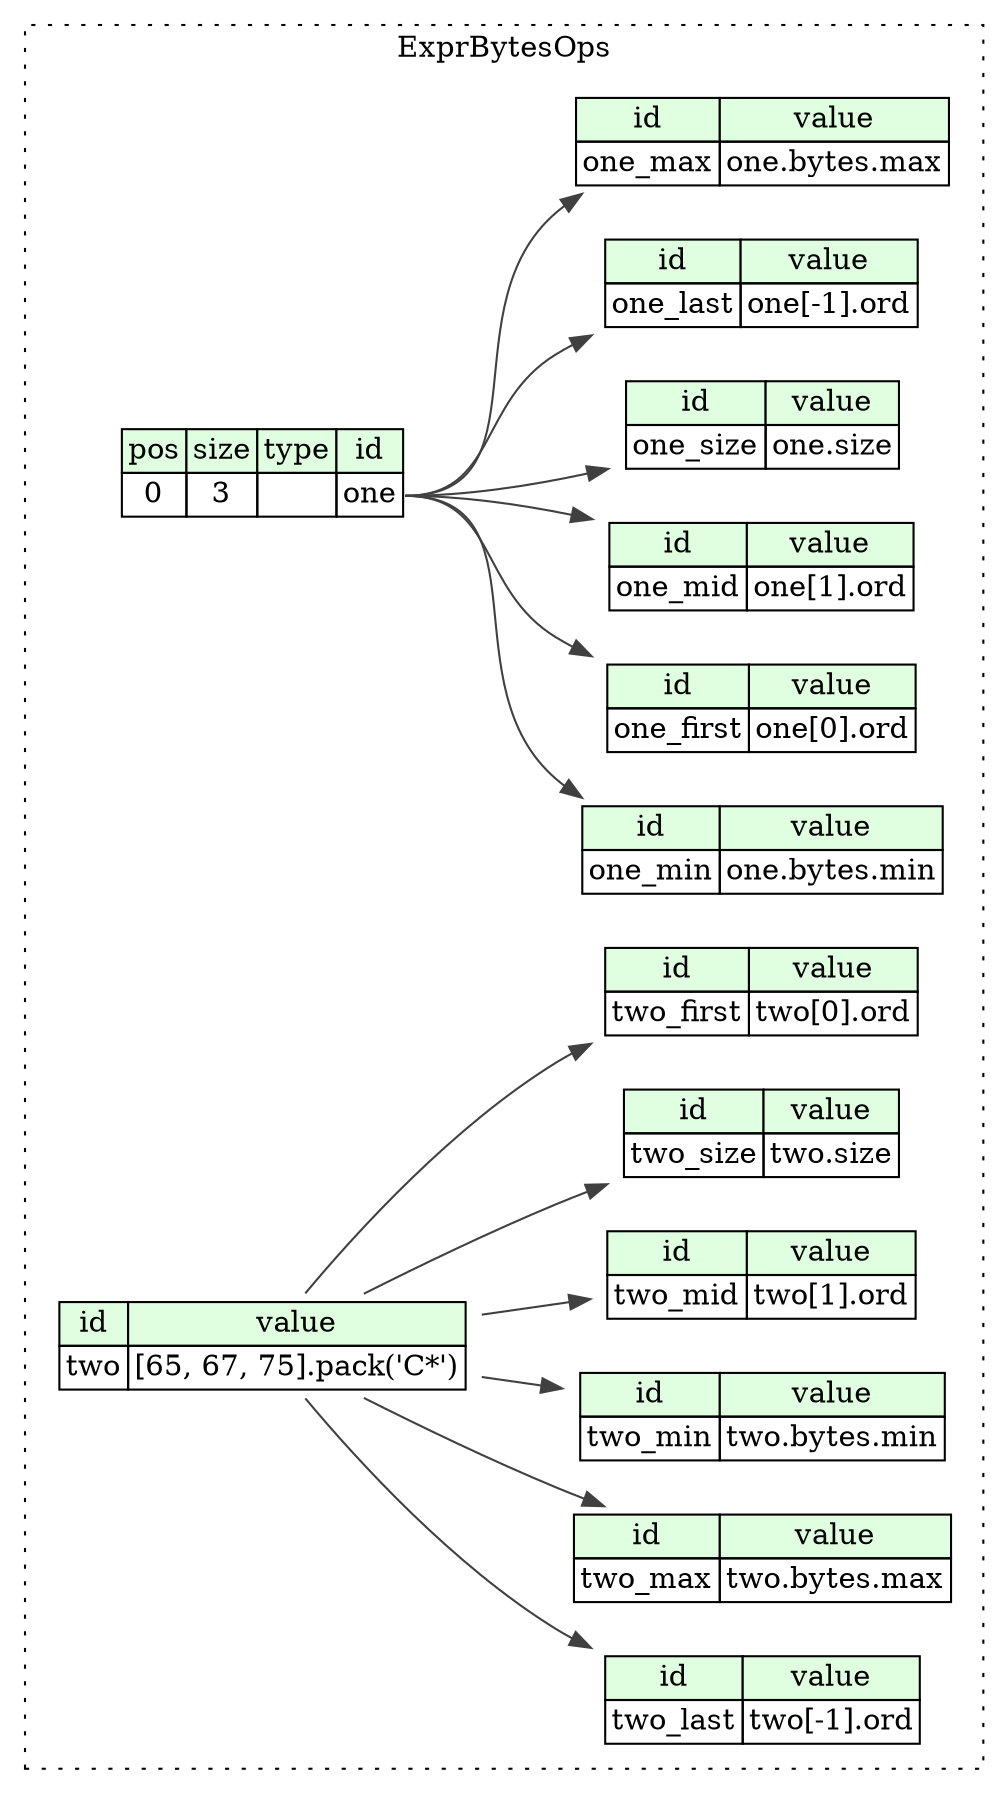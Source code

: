 digraph {
	rankdir=LR;
	node [shape=plaintext];
	subgraph cluster__expr_bytes_ops {
		label="ExprBytesOps";
		graph[style=dotted];

		expr_bytes_ops__seq [label=<<TABLE BORDER="0" CELLBORDER="1" CELLSPACING="0">
			<TR><TD BGCOLOR="#E0FFE0">pos</TD><TD BGCOLOR="#E0FFE0">size</TD><TD BGCOLOR="#E0FFE0">type</TD><TD BGCOLOR="#E0FFE0">id</TD></TR>
			<TR><TD PORT="one_pos">0</TD><TD PORT="one_size">3</TD><TD></TD><TD PORT="one_type">one</TD></TR>
		</TABLE>>];
		expr_bytes_ops__inst__two_last [label=<<TABLE BORDER="0" CELLBORDER="1" CELLSPACING="0">
			<TR><TD BGCOLOR="#E0FFE0">id</TD><TD BGCOLOR="#E0FFE0">value</TD></TR>
			<TR><TD>two_last</TD><TD>two[-1].ord</TD></TR>
		</TABLE>>];
		expr_bytes_ops__inst__two_max [label=<<TABLE BORDER="0" CELLBORDER="1" CELLSPACING="0">
			<TR><TD BGCOLOR="#E0FFE0">id</TD><TD BGCOLOR="#E0FFE0">value</TD></TR>
			<TR><TD>two_max</TD><TD>two.bytes.max</TD></TR>
		</TABLE>>];
		expr_bytes_ops__inst__one_min [label=<<TABLE BORDER="0" CELLBORDER="1" CELLSPACING="0">
			<TR><TD BGCOLOR="#E0FFE0">id</TD><TD BGCOLOR="#E0FFE0">value</TD></TR>
			<TR><TD>one_min</TD><TD>one.bytes.min</TD></TR>
		</TABLE>>];
		expr_bytes_ops__inst__one_first [label=<<TABLE BORDER="0" CELLBORDER="1" CELLSPACING="0">
			<TR><TD BGCOLOR="#E0FFE0">id</TD><TD BGCOLOR="#E0FFE0">value</TD></TR>
			<TR><TD>one_first</TD><TD>one[0].ord</TD></TR>
		</TABLE>>];
		expr_bytes_ops__inst__one_mid [label=<<TABLE BORDER="0" CELLBORDER="1" CELLSPACING="0">
			<TR><TD BGCOLOR="#E0FFE0">id</TD><TD BGCOLOR="#E0FFE0">value</TD></TR>
			<TR><TD>one_mid</TD><TD>one[1].ord</TD></TR>
		</TABLE>>];
		expr_bytes_ops__inst__two [label=<<TABLE BORDER="0" CELLBORDER="1" CELLSPACING="0">
			<TR><TD BGCOLOR="#E0FFE0">id</TD><TD BGCOLOR="#E0FFE0">value</TD></TR>
			<TR><TD>two</TD><TD>[65, 67, 75].pack('C*')</TD></TR>
		</TABLE>>];
		expr_bytes_ops__inst__two_min [label=<<TABLE BORDER="0" CELLBORDER="1" CELLSPACING="0">
			<TR><TD BGCOLOR="#E0FFE0">id</TD><TD BGCOLOR="#E0FFE0">value</TD></TR>
			<TR><TD>two_min</TD><TD>two.bytes.min</TD></TR>
		</TABLE>>];
		expr_bytes_ops__inst__two_mid [label=<<TABLE BORDER="0" CELLBORDER="1" CELLSPACING="0">
			<TR><TD BGCOLOR="#E0FFE0">id</TD><TD BGCOLOR="#E0FFE0">value</TD></TR>
			<TR><TD>two_mid</TD><TD>two[1].ord</TD></TR>
		</TABLE>>];
		expr_bytes_ops__inst__one_size [label=<<TABLE BORDER="0" CELLBORDER="1" CELLSPACING="0">
			<TR><TD BGCOLOR="#E0FFE0">id</TD><TD BGCOLOR="#E0FFE0">value</TD></TR>
			<TR><TD>one_size</TD><TD>one.size</TD></TR>
		</TABLE>>];
		expr_bytes_ops__inst__one_last [label=<<TABLE BORDER="0" CELLBORDER="1" CELLSPACING="0">
			<TR><TD BGCOLOR="#E0FFE0">id</TD><TD BGCOLOR="#E0FFE0">value</TD></TR>
			<TR><TD>one_last</TD><TD>one[-1].ord</TD></TR>
		</TABLE>>];
		expr_bytes_ops__inst__two_size [label=<<TABLE BORDER="0" CELLBORDER="1" CELLSPACING="0">
			<TR><TD BGCOLOR="#E0FFE0">id</TD><TD BGCOLOR="#E0FFE0">value</TD></TR>
			<TR><TD>two_size</TD><TD>two.size</TD></TR>
		</TABLE>>];
		expr_bytes_ops__inst__one_max [label=<<TABLE BORDER="0" CELLBORDER="1" CELLSPACING="0">
			<TR><TD BGCOLOR="#E0FFE0">id</TD><TD BGCOLOR="#E0FFE0">value</TD></TR>
			<TR><TD>one_max</TD><TD>one.bytes.max</TD></TR>
		</TABLE>>];
		expr_bytes_ops__inst__two_first [label=<<TABLE BORDER="0" CELLBORDER="1" CELLSPACING="0">
			<TR><TD BGCOLOR="#E0FFE0">id</TD><TD BGCOLOR="#E0FFE0">value</TD></TR>
			<TR><TD>two_first</TD><TD>two[0].ord</TD></TR>
		</TABLE>>];
	}
	expr_bytes_ops__inst__two:two_type -> expr_bytes_ops__inst__two_last [color="#404040"];
	expr_bytes_ops__inst__two:two_type -> expr_bytes_ops__inst__two_max [color="#404040"];
	expr_bytes_ops__seq:one_type -> expr_bytes_ops__inst__one_min [color="#404040"];
	expr_bytes_ops__seq:one_type -> expr_bytes_ops__inst__one_first [color="#404040"];
	expr_bytes_ops__seq:one_type -> expr_bytes_ops__inst__one_mid [color="#404040"];
	expr_bytes_ops__inst__two:two_type -> expr_bytes_ops__inst__two_min [color="#404040"];
	expr_bytes_ops__inst__two:two_type -> expr_bytes_ops__inst__two_mid [color="#404040"];
	expr_bytes_ops__seq:one_type -> expr_bytes_ops__inst__one_size [color="#404040"];
	expr_bytes_ops__seq:one_type -> expr_bytes_ops__inst__one_last [color="#404040"];
	expr_bytes_ops__inst__two:two_type -> expr_bytes_ops__inst__two_size [color="#404040"];
	expr_bytes_ops__seq:one_type -> expr_bytes_ops__inst__one_max [color="#404040"];
	expr_bytes_ops__inst__two:two_type -> expr_bytes_ops__inst__two_first [color="#404040"];
}
